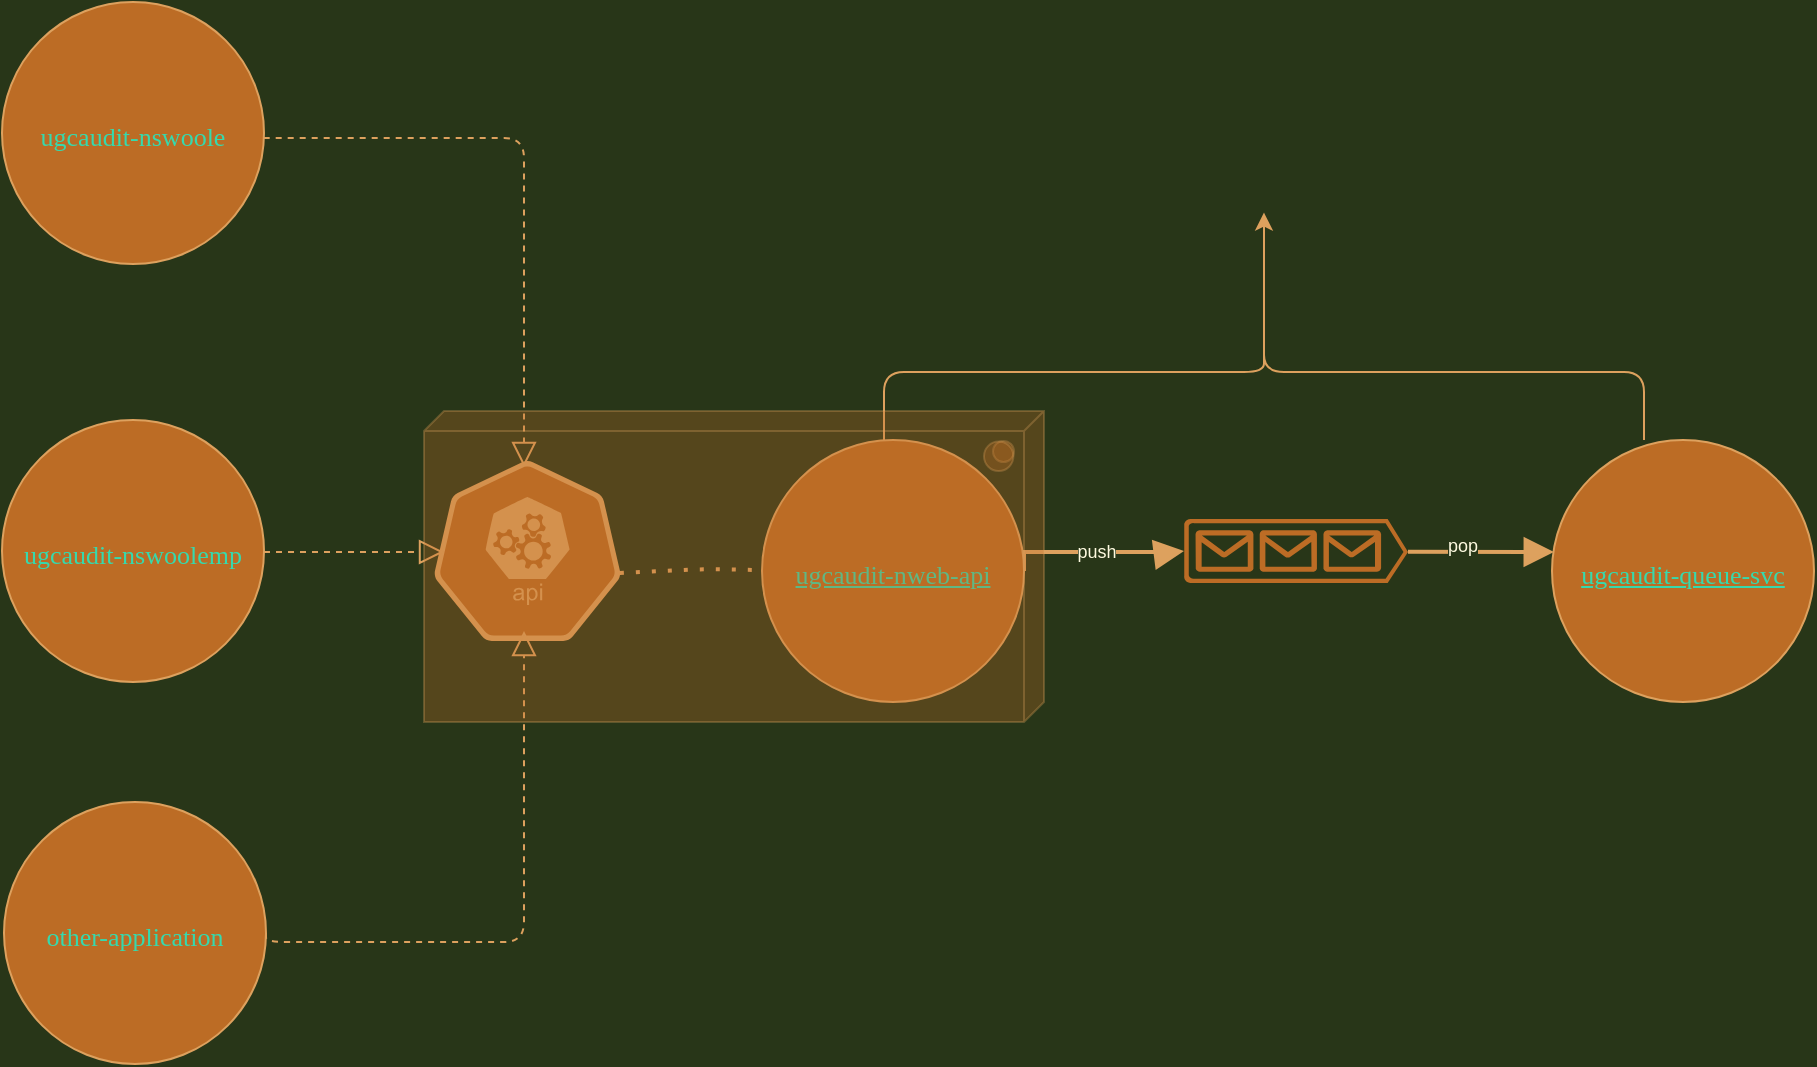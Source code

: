 <mxfile version="13.7.3" type="github" pages="2">
  <diagram id="6I0OCvxSQrVGMHxT2VVA" name="Page-1">
    <mxGraphModel dx="946" dy="1574" grid="1" gridSize="10" guides="1" tooltips="1" connect="1" arrows="1" fold="1" page="1" pageScale="1" pageWidth="850" pageHeight="1100" background="#283618" math="0" shadow="0">
      <root>
        <mxCell id="0" />
        <mxCell id="1" parent="0" />
        <mxCell id="UUDMgLSoMB3PWKWiglzm-3" value="" style="shape=image;html=1;verticalAlign=top;verticalLabelPosition=bottom;imageAspect=0;aspect=fixed;image=https://cdn2.iconfinder.com/data/icons/font-awesome/1792/git-128.png;fontSize=9;fillColor=#BC6C25;strokeColor=#DDA15E;fontColor=#FEFAE0;labelBackgroundColor=#283618;" vertex="1" parent="1">
          <mxGeometry x="930.5" y="-100" width="59" height="55.31" as="geometry" />
        </mxCell>
        <mxCell id="UUDMgLSoMB3PWKWiglzm-4" value="&lt;a style=&quot;box-sizing: border-box ; color: rgb(54 , 217 , 173) ; background-color: transparent ; outline: 0px ; cursor: pointer ; transition: 0.3s ease 0s ; font-family: , , &amp;#34;segoe ui&amp;#34; , &amp;#34;pingfang sc&amp;#34; , &amp;#34;hiragino sans gb&amp;#34; , &amp;#34;microsoft yahei&amp;#34; , &amp;#34;helvetica neue&amp;#34; , &amp;#34;helvetica&amp;#34; , &amp;#34;arial&amp;#34; , sans-serif , &amp;#34;apple color emoji&amp;#34; , &amp;#34;segoe ui emoji&amp;#34; , &amp;#34;segoe ui symbol&amp;#34; ; font-size: 13px ; text-align: left&quot;&gt;ugcaudit-queue-svc&lt;/a&gt;" style="ellipse;whiteSpace=wrap;html=1;aspect=fixed;fontFamily=Lucida Console;fontSize=15;fillColor=#BC6C25;strokeColor=#DDA15E;fontColor=#FEFAE0;align=center;" vertex="1" parent="1">
          <mxGeometry x="1104" y="69" width="131" height="131" as="geometry" />
        </mxCell>
        <mxCell id="UUDMgLSoMB3PWKWiglzm-5" value="&lt;div style=&quot;text-align: left&quot;&gt;&lt;span style=&quot;font-size: 13px&quot;&gt;&lt;font color=&quot;#36d9ad&quot;&gt;ugcaudit-nswoole&lt;/font&gt;&lt;/span&gt;&lt;/div&gt;" style="ellipse;whiteSpace=wrap;html=1;aspect=fixed;fontFamily=Lucida Console;fontSize=15;fillColor=#BC6C25;strokeColor=#DDA15E;fontColor=#FEFAE0;align=center;" vertex="1" parent="1">
          <mxGeometry x="329" y="-150" width="131" height="131" as="geometry" />
        </mxCell>
        <mxCell id="UUDMgLSoMB3PWKWiglzm-6" value="&lt;div style=&quot;text-align: left&quot;&gt;&lt;span style=&quot;font-size: 13px&quot;&gt;&lt;font color=&quot;#36d9ad&quot;&gt;ugcaudit-nswoolemp&lt;/font&gt;&lt;/span&gt;&lt;/div&gt;" style="ellipse;whiteSpace=wrap;html=1;aspect=fixed;fontFamily=Lucida Console;fontSize=15;fillColor=#BC6C25;strokeColor=#DDA15E;fontColor=#FEFAE0;align=center;" vertex="1" parent="1">
          <mxGeometry x="329" y="59" width="131" height="131" as="geometry" />
        </mxCell>
        <mxCell id="UUDMgLSoMB3PWKWiglzm-8" value="&lt;div style=&quot;text-align: left&quot;&gt;&lt;font color=&quot;#36d9ad&quot;&gt;&lt;span style=&quot;font-size: 13px&quot;&gt;other-application&lt;/span&gt;&lt;/font&gt;&lt;br&gt;&lt;/div&gt;" style="ellipse;whiteSpace=wrap;html=1;aspect=fixed;fontFamily=Lucida Console;fontSize=15;fillColor=#BC6C25;strokeColor=#DDA15E;fontColor=#FEFAE0;align=center;" vertex="1" parent="1">
          <mxGeometry x="330" y="250" width="131" height="131" as="geometry" />
        </mxCell>
        <mxCell id="UUDMgLSoMB3PWKWiglzm-9" style="edgeStyle=elbowEdgeStyle;rounded=1;elbow=vertical;html=1;dashed=1;startSize=10;endArrow=block;endFill=0;endSize=10;jettySize=auto;orthogonalLoop=1;strokeColor=#DDA15E;fontSize=14;entryX=0.5;entryY=0;entryDx=0;entryDy=0;fontColor=#FEFAE0;labelBackgroundColor=#283618;" edge="1" parent="1">
          <mxGeometry relative="1" as="geometry">
            <mxPoint x="459.845" y="-82" as="sourcePoint" />
            <mxPoint x="590" y="82.5" as="targetPoint" />
            <Array as="points">
              <mxPoint x="610" y="-82" />
              <mxPoint x="610" y="-82" />
              <mxPoint x="550" y="-62" />
              <mxPoint x="600" y="68" />
              <mxPoint x="590" y="-82" />
              <mxPoint x="600" y="38" />
              <mxPoint x="560" y="18" />
              <mxPoint x="590" y="178" />
              <mxPoint x="762" y="148" />
            </Array>
          </mxGeometry>
        </mxCell>
        <mxCell id="UUDMgLSoMB3PWKWiglzm-11" value="" style="html=1;dashed=0;whitespace=wrap;fillColor=#BC6C25;strokeColor=#DDA15E;points=[[0.005,0.63,0],[0.1,0.2,0],[0.9,0.2,0],[0.5,0,0],[0.995,0.63,0],[0.72,0.99,0],[0.5,1,0],[0.28,0.99,0]];shape=mxgraph.kubernetes.icon;prIcon=api;fontSize=9;fontColor=#FEFAE0;" vertex="1" parent="1">
          <mxGeometry x="530" y="79.5" width="123.5" height="90" as="geometry" />
        </mxCell>
        <mxCell id="UUDMgLSoMB3PWKWiglzm-33" value="" style="edgeStyle=orthogonalEdgeStyle;rounded=0;orthogonalLoop=1;jettySize=auto;html=1;fontSize=9;exitX=0.1;exitY=0.5;exitDx=0;exitDy=0;exitPerimeter=0;strokeColor=#DDA15E;fontColor=#FEFAE0;labelBackgroundColor=#283618;" edge="1" parent="1" source="UUDMgLSoMB3PWKWiglzm-27" target="UUDMgLSoMB3PWKWiglzm-3">
          <mxGeometry relative="1" as="geometry">
            <Array as="points">
              <mxPoint x="960" />
              <mxPoint x="960" />
            </Array>
          </mxGeometry>
        </mxCell>
        <mxCell id="UUDMgLSoMB3PWKWiglzm-27" value="" style="shape=curlyBracket;whiteSpace=wrap;html=1;rounded=1;fontSize=9;direction=south;size=0.333;fillColor=#BC6C25;strokeColor=#DDA15E;fontColor=#FEFAE0;" vertex="1" parent="1">
          <mxGeometry x="770" y="18" width="380" height="51" as="geometry" />
        </mxCell>
        <mxCell id="UUDMgLSoMB3PWKWiglzm-37" style="edgeStyle=elbowEdgeStyle;rounded=1;elbow=vertical;html=1;dashed=1;startSize=10;endArrow=block;endFill=0;endSize=10;jettySize=auto;orthogonalLoop=1;strokeColor=#DDA15E;fontSize=14;entryX=0.162;entryY=0.506;entryDx=0;entryDy=0;entryPerimeter=0;fontColor=#FEFAE0;labelBackgroundColor=#283618;" edge="1" parent="1" target="UUDMgLSoMB3PWKWiglzm-11">
          <mxGeometry relative="1" as="geometry">
            <mxPoint x="460" y="125" as="sourcePoint" />
            <mxPoint x="527.96" y="125.02" as="targetPoint" />
            <Array as="points">
              <mxPoint x="420" y="125" />
              <mxPoint x="440" y="125" />
              <mxPoint x="440" y="189" />
              <mxPoint x="410" y="99" />
              <mxPoint x="450" y="129" />
              <mxPoint x="480" y="134" />
              <mxPoint x="490" y="134" />
              <mxPoint x="450" y="159" />
              <mxPoint x="461" y="229" />
              <mxPoint x="470" y="189" />
              <mxPoint x="520" y="129" />
              <mxPoint x="510" y="239" />
              <mxPoint x="570" y="39" />
              <mxPoint x="600" y="199" />
              <mxPoint x="772" y="169" />
            </Array>
          </mxGeometry>
        </mxCell>
        <mxCell id="UUDMgLSoMB3PWKWiglzm-38" style="edgeStyle=elbowEdgeStyle;rounded=1;elbow=vertical;html=1;dashed=1;startSize=10;endArrow=block;endFill=0;endSize=10;jettySize=auto;orthogonalLoop=1;strokeColor=#DDA15E;fontSize=14;exitX=1;exitY=0.5;exitDx=0;exitDy=0;fontColor=#FEFAE0;labelBackgroundColor=#283618;" edge="1" parent="1" source="UUDMgLSoMB3PWKWiglzm-8">
          <mxGeometry relative="1" as="geometry">
            <mxPoint x="478" y="437" as="sourcePoint" />
            <mxPoint x="590" y="164.5" as="targetPoint" />
            <Array as="points">
              <mxPoint x="480" y="320" />
              <mxPoint x="590" y="290" />
              <mxPoint x="640" y="330" />
              <mxPoint x="589" y="290" />
              <mxPoint x="500" y="360" />
              <mxPoint x="550" y="370" />
              <mxPoint x="559" y="110" />
              <mxPoint x="589" y="270" />
              <mxPoint x="761" y="240" />
            </Array>
          </mxGeometry>
        </mxCell>
        <mxCell id="UUDMgLSoMB3PWKWiglzm-43" value="" style="verticalLabelPosition=bottom;html=1;verticalAlign=top;align=center;strokeColor=none;fillColor=#BC6C25;shape=mxgraph.azure.queue_generic;pointerEvents=1;fontSize=9;fontColor=#FEFAE0;" vertex="1" parent="1">
          <mxGeometry x="920" y="108.5" width="112" height="32" as="geometry" />
        </mxCell>
        <mxCell id="UUDMgLSoMB3PWKWiglzm-51" value="" style="rounded=0;endArrow=none;endSize=10;dashed=0;html=1;strokeColor=#DDA15E;strokeWidth=2;fontSize=9;exitX=1;exitY=0.5;exitDx=0;exitDy=0;fontColor=#FEFAE0;labelBackgroundColor=#283618;" edge="1" parent="1" source="UUDMgLSoMB3PWKWiglzm-2">
          <mxGeometry relative="1" as="geometry">
            <mxPoint x="800" y="90" as="sourcePoint" />
            <mxPoint x="840" y="135" as="targetPoint" />
          </mxGeometry>
        </mxCell>
        <mxCell id="UUDMgLSoMB3PWKWiglzm-53" value="push" style="rounded=0;edgeStyle=orthogonalEdgeStyle;endArrow=block;endSize=10;dashed=0;html=1;strokeColor=#DDA15E;strokeWidth=2;fontSize=9;exitX=1;exitY=0.5;exitDx=0;exitDy=0;fontColor=#FEFAE0;entryX=0;entryY=0.5;entryDx=0;entryDy=0;entryPerimeter=0;labelBackgroundColor=#283618;" edge="1" source="UUDMgLSoMB3PWKWiglzm-2" parent="1" target="UUDMgLSoMB3PWKWiglzm-43">
          <mxGeometry relative="1" as="geometry">
            <mxPoint x="890" y="230" as="targetPoint" />
            <mxPoint x="840" y="132" as="sourcePoint" />
            <Array as="points">
              <mxPoint x="840" y="125" />
              <mxPoint x="916" y="125" />
            </Array>
          </mxGeometry>
        </mxCell>
        <mxCell id="UUDMgLSoMB3PWKWiglzm-54" value="" style="rounded=0;edgeStyle=orthogonalEdgeStyle;endArrow=block;endSize=10;dashed=0;html=1;strokeColor=#DDA15E;strokeWidth=2;fontSize=9;exitX=1;exitY=0.51;exitDx=0;exitDy=0;exitPerimeter=0;fontColor=#FEFAE0;labelBackgroundColor=#283618;" edge="1" source="UUDMgLSoMB3PWKWiglzm-43" parent="1">
          <mxGeometry relative="1" as="geometry">
            <mxPoint x="1105" y="125" as="targetPoint" />
            <mxPoint x="1035" y="134" as="sourcePoint" />
            <Array as="points">
              <mxPoint x="1032" y="125" />
              <mxPoint x="1032" y="125" />
            </Array>
          </mxGeometry>
        </mxCell>
        <mxCell id="UUDMgLSoMB3PWKWiglzm-57" value="pop" style="edgeLabel;html=1;align=center;verticalAlign=middle;resizable=0;points=[];fontSize=9;fontColor=#FEFAE0;labelBackgroundColor=#283618;" vertex="1" connectable="0" parent="UUDMgLSoMB3PWKWiglzm-54">
          <mxGeometry x="-0.265" y="3" relative="1" as="geometry">
            <mxPoint as="offset" />
          </mxGeometry>
        </mxCell>
        <mxCell id="UUDMgLSoMB3PWKWiglzm-2" value="&lt;a style=&quot;box-sizing: border-box ; color: rgb(54 , 217 , 173) ; background-color: transparent ; outline: 0px ; cursor: pointer ; transition: 0.3s ease 0s ; font-family: , , &amp;#34;segoe ui&amp;#34; , &amp;#34;pingfang sc&amp;#34; , &amp;#34;hiragino sans gb&amp;#34; , &amp;#34;microsoft yahei&amp;#34; , &amp;#34;helvetica neue&amp;#34; , &amp;#34;helvetica&amp;#34; , &amp;#34;arial&amp;#34; , sans-serif , &amp;#34;apple color emoji&amp;#34; , &amp;#34;segoe ui emoji&amp;#34; , &amp;#34;segoe ui symbol&amp;#34; ; font-size: 13px ; text-align: left&quot;&gt;ugcaudit-nweb-api&lt;/a&gt;" style="ellipse;whiteSpace=wrap;html=1;aspect=fixed;fontFamily=Lucida Console;fontSize=15;fillColor=#BC6C25;strokeColor=#DDA15E;fontColor=#FEFAE0;align=center;" vertex="1" parent="1">
          <mxGeometry x="709" y="69" width="131" height="131" as="geometry" />
        </mxCell>
        <mxCell id="UUDMgLSoMB3PWKWiglzm-55" value="" style="rounded=0;edgeStyle=orthogonalEdgeStyle;endArrow=block;endSize=10;dashed=0;html=1;strokeColor=#DDA15E;strokeWidth=2;fontSize=9;fontColor=#FEFAE0;labelBackgroundColor=#283618;" edge="1" parent="1">
          <mxGeometry relative="1" as="geometry">
            <mxPoint x="840" y="132" as="targetPoint" />
            <mxPoint x="840" y="132" as="sourcePoint" />
            <Array as="points" />
          </mxGeometry>
        </mxCell>
        <mxCell id="UUDMgLSoMB3PWKWiglzm-58" value="" style="endArrow=none;dashed=1;html=1;dashPattern=1 3;strokeWidth=2;fontSize=9;fontColor=#FEFAE0;exitX=0.874;exitY=0.583;exitDx=0;exitDy=0;exitPerimeter=0;strokeColor=#DDA15E;labelBackgroundColor=#283618;" edge="1" parent="1">
          <mxGeometry width="50" height="50" relative="1" as="geometry">
            <mxPoint x="637.939" y="135.48" as="sourcePoint" />
            <mxPoint x="707" y="134" as="targetPoint" />
            <Array as="points">
              <mxPoint x="680" y="133.51" />
            </Array>
          </mxGeometry>
        </mxCell>
        <mxCell id="UUDMgLSoMB3PWKWiglzm-72" value="" style="shape=image;html=1;verticalAlign=top;verticalLabelPosition=bottom;imageAspect=0;aspect=fixed;image=https://cdn2.iconfinder.com/data/icons/action-line-1/32/http-128.png;fontSize=9;fontColor=#FEFAE0;fillColor=#BC6C25;strokeColor=#DDA15E;labelBackgroundColor=#283618;" vertex="1" parent="1">
          <mxGeometry x="480" y="294.67" width="41.65" height="41.65" as="geometry" />
        </mxCell>
        <mxCell id="UUDMgLSoMB3PWKWiglzm-74" value="" style="shape=image;html=1;verticalAlign=top;verticalLabelPosition=bottom;imageAspect=0;aspect=fixed;image=https://cdn2.iconfinder.com/data/icons/action-line-1/32/http-128.png;fontSize=9;fontColor=#FEFAE0;fillColor=#BC6C25;strokeColor=#DDA15E;labelBackgroundColor=#283618;" vertex="1" parent="1">
          <mxGeometry x="480" y="98.85" width="41.65" height="41.65" as="geometry" />
        </mxCell>
        <mxCell id="UUDMgLSoMB3PWKWiglzm-79" value="" style="shape=image;html=1;verticalAlign=top;verticalLabelPosition=bottom;imageAspect=0;aspect=fixed;image=https://cdn2.iconfinder.com/data/icons/action-line-1/32/http-128.png;fontSize=9;fontColor=#FEFAE0;fillColor=#BC6C25;strokeColor=#DDA15E;labelBackgroundColor=#283618;" vertex="1" parent="1">
          <mxGeometry x="480" y="-110" width="41.65" height="41.65" as="geometry" />
        </mxCell>
        <mxCell id="hxX2G2OUz9jtumOYXh2w-1" value="" style="html=1;whiteSpace=wrap;shape=mxgraph.archimate3.tech;techType=sysSw;fontSize=14;spacingTop=0;textOpacity=70;opacity=30;gradientDirection=north;fillColor=#BC6C25;strokeColor=#DDA15E;fontColor=#FEFAE0;" vertex="1" parent="1">
          <mxGeometry x="540" y="54.5" width="310" height="155.5" as="geometry" />
        </mxCell>
      </root>
    </mxGraphModel>
  </diagram>
  <diagram id="1wSTKJ2FSzGwESIe_0Oa" name="Page-2">
    <mxGraphModel dx="946" dy="474" grid="1" gridSize="10" guides="1" tooltips="1" connect="1" arrows="1" fold="1" page="1" pageScale="1" pageWidth="827" pageHeight="1169" math="0" shadow="0">
      <root>
        <mxCell id="qW03YBkacD2OdUTcWY5z-0" />
        <mxCell id="qW03YBkacD2OdUTcWY5z-1" parent="qW03YBkacD2OdUTcWY5z-0" />
        <mxCell id="qW03YBkacD2OdUTcWY5z-2" value="&lt;div style=&quot;text-align: right&quot;&gt;&lt;br&gt;&lt;/div&gt;&lt;div style=&quot;text-align: justify&quot;&gt;&lt;br&gt;&lt;/div&gt;" style="rounded=0;whiteSpace=wrap;html=1;fontFamily=Lucida Console;fontSize=16;fillColor=#b0e3e6;strokeColor=#0e8088;align=left;" vertex="1" parent="qW03YBkacD2OdUTcWY5z-1">
          <mxGeometry x="40" y="40" width="657" height="243" as="geometry" />
        </mxCell>
        <mxCell id="qW03YBkacD2OdUTcWY5z-3" value="appB" style="ellipse;whiteSpace=wrap;html=1;aspect=fixed;fontFamily=Lucida Console;fontSize=15;fillColor=#60a917;strokeColor=#2D7600;fontColor=#ffffff;align=center;" vertex="1" parent="qW03YBkacD2OdUTcWY5z-1">
          <mxGeometry x="570" y="119" width="110" height="110" as="geometry" />
        </mxCell>
        <mxCell id="qW03YBkacD2OdUTcWY5z-4" value="NotifyAgent" style="whiteSpace=wrap;html=1;aspect=fixed;fillColor=#ffe6cc;strokeColor=#d79b00;align=center;" vertex="1" parent="qW03YBkacD2OdUTcWY5z-1">
          <mxGeometry x="70" y="112" width="130" height="130" as="geometry" />
        </mxCell>
        <mxCell id="qW03YBkacD2OdUTcWY5z-5" value="顺序执行：同一地址同一时间只允许一个通知在发送" style="text;html=1;align=center;verticalAlign=middle;resizable=0;points=[];autosize=1;fontSize=18;" vertex="1" parent="qW03YBkacD2OdUTcWY5z-1">
          <mxGeometry x="175" y="301" width="430" height="30" as="geometry" />
        </mxCell>
        <mxCell id="qW03YBkacD2OdUTcWY5z-6" value="" style="line;strokeWidth=2;html=1;" vertex="1" parent="qW03YBkacD2OdUTcWY5z-1">
          <mxGeometry x="200" y="122" width="380" height="10" as="geometry" />
        </mxCell>
        <mxCell id="qW03YBkacD2OdUTcWY5z-7" value="" style="line;strokeWidth=2;html=1;" vertex="1" parent="qW03YBkacD2OdUTcWY5z-1">
          <mxGeometry x="200" y="156.5" width="370" height="10" as="geometry" />
        </mxCell>
        <mxCell id="qW03YBkacD2OdUTcWY5z-8" value="" style="aspect=fixed;perimeter=ellipsePerimeter;html=1;align=center;shadow=0;dashed=0;fontColor=#4277BB;labelBackgroundColor=#ffffff;fontSize=12;spacingTop=3;image;image=img/lib/ibm/social/messaging.svg;" vertex="1" parent="qW03YBkacD2OdUTcWY5z-1">
          <mxGeometry x="460" y="129" width="30" height="30" as="geometry" />
        </mxCell>
        <mxCell id="qW03YBkacD2OdUTcWY5z-9" value="" style="aspect=fixed;perimeter=ellipsePerimeter;html=1;align=center;shadow=0;dashed=0;fontColor=#4277BB;labelBackgroundColor=#ffffff;fontSize=12;spacingTop=3;image;image=img/lib/ibm/social/messaging.svg;" vertex="1" parent="qW03YBkacD2OdUTcWY5z-1">
          <mxGeometry x="460" y="196.5" width="30" height="30" as="geometry" />
        </mxCell>
        <mxCell id="qW03YBkacD2OdUTcWY5z-10" value="" style="shape=partialRectangle;whiteSpace=wrap;html=1;left=0;right=0;fillColor=#fff2cc;strokeColor=#d6b656;" vertex="1" parent="qW03YBkacD2OdUTcWY5z-1">
          <mxGeometry x="200" y="127" width="140" height="33.5" as="geometry" />
        </mxCell>
        <mxCell id="qW03YBkacD2OdUTcWY5z-11" style="edgeStyle=orthogonalEdgeStyle;rounded=0;orthogonalLoop=1;jettySize=auto;html=1;" edge="1" parent="qW03YBkacD2OdUTcWY5z-1" source="qW03YBkacD2OdUTcWY5z-12" target="qW03YBkacD2OdUTcWY5z-14">
          <mxGeometry relative="1" as="geometry" />
        </mxCell>
        <mxCell id="qW03YBkacD2OdUTcWY5z-12" value="" style="aspect=fixed;perimeter=ellipsePerimeter;html=1;align=center;shadow=0;dashed=0;fontColor=#4277BB;labelBackgroundColor=#ffffff;fontSize=12;spacingTop=3;image;image=img/lib/ibm/social/messaging.svg;" vertex="1" parent="qW03YBkacD2OdUTcWY5z-1">
          <mxGeometry x="200" y="130" width="30" height="30" as="geometry" />
        </mxCell>
        <mxCell id="qW03YBkacD2OdUTcWY5z-13" style="edgeStyle=orthogonalEdgeStyle;rounded=0;orthogonalLoop=1;jettySize=auto;html=1;exitX=1;exitY=0.5;exitDx=0;exitDy=0;entryX=0;entryY=0.5;entryDx=0;entryDy=0;" edge="1" parent="qW03YBkacD2OdUTcWY5z-1" source="qW03YBkacD2OdUTcWY5z-14" target="qW03YBkacD2OdUTcWY5z-15">
          <mxGeometry relative="1" as="geometry" />
        </mxCell>
        <mxCell id="qW03YBkacD2OdUTcWY5z-14" value="" style="aspect=fixed;perimeter=ellipsePerimeter;html=1;align=center;shadow=0;dashed=0;fontColor=#4277BB;labelBackgroundColor=#ffffff;fontSize=12;spacingTop=3;image;image=img/lib/ibm/social/messaging.svg;" vertex="1" parent="qW03YBkacD2OdUTcWY5z-1">
          <mxGeometry x="255" y="130" width="30" height="30" as="geometry" />
        </mxCell>
        <mxCell id="qW03YBkacD2OdUTcWY5z-15" value="" style="aspect=fixed;perimeter=ellipsePerimeter;html=1;align=center;shadow=0;dashed=0;fontColor=#4277BB;labelBackgroundColor=#ffffff;fontSize=12;spacingTop=3;image;image=img/lib/ibm/social/messaging.svg;" vertex="1" parent="qW03YBkacD2OdUTcWY5z-1">
          <mxGeometry x="310" y="130" width="30" height="30" as="geometry" />
        </mxCell>
        <mxCell id="qW03YBkacD2OdUTcWY5z-16" value="" style="shape=partialRectangle;whiteSpace=wrap;html=1;left=0;right=0;fillColor=#fff2cc;strokeColor=#d6b656;" vertex="1" parent="qW03YBkacD2OdUTcWY5z-1">
          <mxGeometry x="200" y="197" width="140" height="30" as="geometry" />
        </mxCell>
        <mxCell id="qW03YBkacD2OdUTcWY5z-17" value="" style="line;strokeWidth=2;html=1;" vertex="1" parent="qW03YBkacD2OdUTcWY5z-1">
          <mxGeometry x="199" y="193" width="370" height="10" as="geometry" />
        </mxCell>
        <mxCell id="qW03YBkacD2OdUTcWY5z-18" value="" style="line;strokeWidth=2;html=1;align=left;" vertex="1" parent="qW03YBkacD2OdUTcWY5z-1">
          <mxGeometry x="200" y="222.5" width="390" height="8.5" as="geometry" />
        </mxCell>
        <mxCell id="qW03YBkacD2OdUTcWY5z-19" style="edgeStyle=orthogonalEdgeStyle;rounded=0;orthogonalLoop=1;jettySize=auto;html=1;exitX=1;exitY=0.5;exitDx=0;exitDy=0;" edge="1" parent="qW03YBkacD2OdUTcWY5z-1" source="qW03YBkacD2OdUTcWY5z-20" target="qW03YBkacD2OdUTcWY5z-22">
          <mxGeometry relative="1" as="geometry" />
        </mxCell>
        <mxCell id="qW03YBkacD2OdUTcWY5z-20" value="" style="aspect=fixed;perimeter=ellipsePerimeter;html=1;align=center;shadow=0;dashed=0;fontColor=#4277BB;labelBackgroundColor=#ffffff;fontSize=12;spacingTop=3;image;image=img/lib/ibm/social/messaging.svg;" vertex="1" parent="qW03YBkacD2OdUTcWY5z-1">
          <mxGeometry x="200" y="199" width="30" height="30" as="geometry" />
        </mxCell>
        <mxCell id="qW03YBkacD2OdUTcWY5z-21" style="edgeStyle=orthogonalEdgeStyle;rounded=0;orthogonalLoop=1;jettySize=auto;html=1;exitX=1;exitY=0.5;exitDx=0;exitDy=0;entryX=0;entryY=0.5;entryDx=0;entryDy=0;" edge="1" parent="qW03YBkacD2OdUTcWY5z-1" source="qW03YBkacD2OdUTcWY5z-22" target="qW03YBkacD2OdUTcWY5z-23">
          <mxGeometry relative="1" as="geometry">
            <Array as="points">
              <mxPoint x="285" y="214" />
            </Array>
          </mxGeometry>
        </mxCell>
        <mxCell id="qW03YBkacD2OdUTcWY5z-22" value="" style="aspect=fixed;perimeter=ellipsePerimeter;html=1;align=center;shadow=0;dashed=0;fontColor=#4277BB;labelBackgroundColor=#ffffff;fontSize=12;spacingTop=3;image;image=img/lib/ibm/social/messaging.svg;" vertex="1" parent="qW03YBkacD2OdUTcWY5z-1">
          <mxGeometry x="255" y="198" width="30" height="30" as="geometry" />
        </mxCell>
        <mxCell id="qW03YBkacD2OdUTcWY5z-23" value="" style="aspect=fixed;perimeter=ellipsePerimeter;html=1;align=center;shadow=0;dashed=0;fontColor=#4277BB;labelBackgroundColor=#ffffff;fontSize=12;spacingTop=3;image;image=img/lib/ibm/social/messaging.svg;" vertex="1" parent="qW03YBkacD2OdUTcWY5z-1">
          <mxGeometry x="310" y="199" width="30" height="30" as="geometry" />
        </mxCell>
        <mxCell id="qW03YBkacD2OdUTcWY5z-24" value="等待区" style="text;html=1;align=center;verticalAlign=middle;resizable=0;points=[];autosize=1;fontSize=14;" vertex="1" parent="qW03YBkacD2OdUTcWY5z-1">
          <mxGeometry x="240" y="160.5" width="60" height="20" as="geometry" />
        </mxCell>
        <mxCell id="qW03YBkacD2OdUTcWY5z-25" value="等待区" style="text;html=1;align=center;verticalAlign=middle;resizable=0;points=[];autosize=1;fontSize=14;" vertex="1" parent="qW03YBkacD2OdUTcWY5z-1">
          <mxGeometry x="240" y="231" width="60" height="20" as="geometry" />
        </mxCell>
        <mxCell id="qW03YBkacD2OdUTcWY5z-26" value="To:appB/addressX" style="text;html=1;align=center;verticalAlign=middle;resizable=0;points=[];autosize=1;fontSize=14;" vertex="1" parent="qW03YBkacD2OdUTcWY5z-1">
          <mxGeometry x="410" y="166.5" width="130" height="20" as="geometry" />
        </mxCell>
        <mxCell id="qW03YBkacD2OdUTcWY5z-27" value="To:appB/addressY" style="text;html=1;align=center;verticalAlign=middle;resizable=0;points=[];autosize=1;fontSize=14;" vertex="1" parent="qW03YBkacD2OdUTcWY5z-1">
          <mxGeometry x="410" y="231" width="130" height="20" as="geometry" />
        </mxCell>
      </root>
    </mxGraphModel>
  </diagram>
</mxfile>
